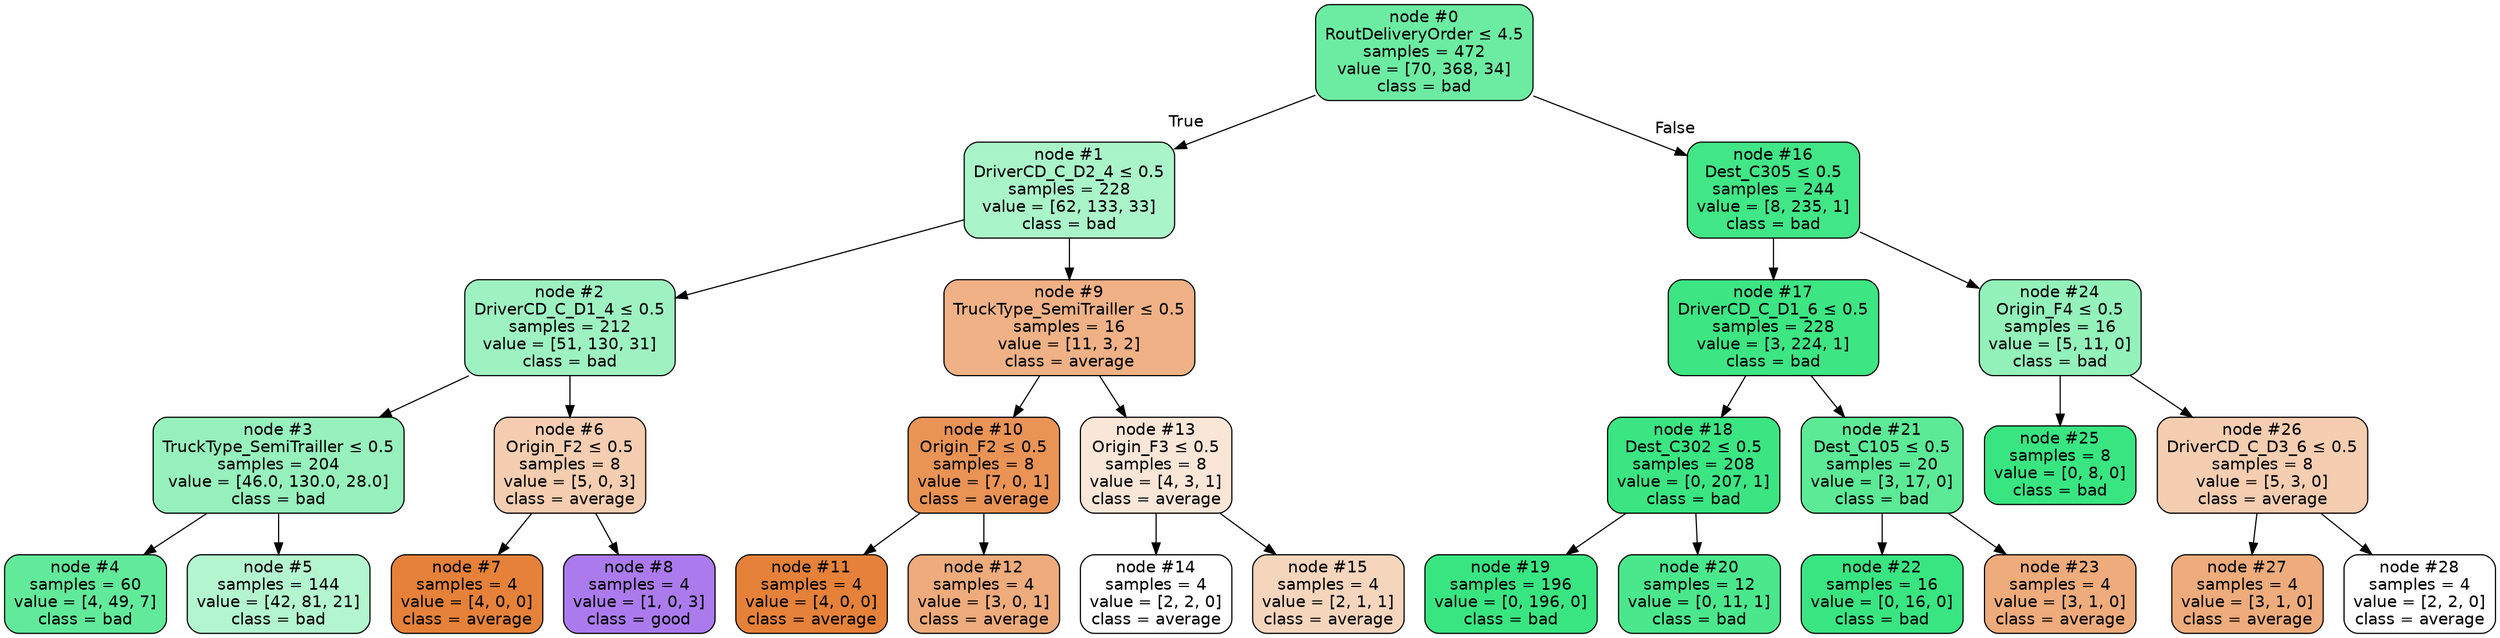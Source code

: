 digraph Tree {
node [shape=box, style="filled, rounded", color="black", fontname="helvetica"] ;
edge [fontname="helvetica"] ;
0 [label=<node &#35;0<br/>RoutDeliveryOrder &le; 4.5<br/>samples = 472<br/>value = [70, 368, 34]<br/>class = bad>, fillcolor="#6ceca2"] ;
1 [label=<node &#35;1<br/>DriverCD_C_D2_4 &le; 0.5<br/>samples = 228<br/>value = [62, 133, 33]<br/>class = bad>, fillcolor="#aaf4c9"] ;
0 -> 1 [labeldistance=2.5, labelangle=45, headlabel="True"] ;
2 [label=<node &#35;2<br/>DriverCD_C_D1_4 &le; 0.5<br/>samples = 212<br/>value = [51, 130, 31]<br/>class = bad>, fillcolor="#9ef2c1"] ;
1 -> 2 ;
3 [label=<node &#35;3<br/>TruckType_SemiTrailler &le; 0.5<br/>samples = 204<br/>value = [46.0, 130.0, 28.0]<br/>class = bad>, fillcolor="#96f1bc"] ;
2 -> 3 ;
4 [label=<node &#35;4<br/>samples = 60<br/>value = [4, 49, 7]<br/>class = bad>, fillcolor="#62ea9b"] ;
3 -> 4 ;
5 [label=<node &#35;5<br/>samples = 144<br/>value = [42, 81, 21]<br/>class = bad>, fillcolor="#b3f5cf"] ;
3 -> 5 ;
6 [label=<node &#35;6<br/>Origin_F2 &le; 0.5<br/>samples = 8<br/>value = [5, 0, 3]<br/>class = average>, fillcolor="#f5cdb0"] ;
2 -> 6 ;
7 [label=<node &#35;7<br/>samples = 4<br/>value = [4, 0, 0]<br/>class = average>, fillcolor="#e58139"] ;
6 -> 7 ;
8 [label=<node &#35;8<br/>samples = 4<br/>value = [1, 0, 3]<br/>class = good>, fillcolor="#ab7bee"] ;
6 -> 8 ;
9 [label=<node &#35;9<br/>TruckType_SemiTrailler &le; 0.5<br/>samples = 16<br/>value = [11, 3, 2]<br/>class = average>, fillcolor="#efb185"] ;
1 -> 9 ;
10 [label=<node &#35;10<br/>Origin_F2 &le; 0.5<br/>samples = 8<br/>value = [7, 0, 1]<br/>class = average>, fillcolor="#e99355"] ;
9 -> 10 ;
11 [label=<node &#35;11<br/>samples = 4<br/>value = [4, 0, 0]<br/>class = average>, fillcolor="#e58139"] ;
10 -> 11 ;
12 [label=<node &#35;12<br/>samples = 4<br/>value = [3, 0, 1]<br/>class = average>, fillcolor="#eeab7b"] ;
10 -> 12 ;
13 [label=<node &#35;13<br/>Origin_F3 &le; 0.5<br/>samples = 8<br/>value = [4, 3, 1]<br/>class = average>, fillcolor="#fae6d7"] ;
9 -> 13 ;
14 [label=<node &#35;14<br/>samples = 4<br/>value = [2, 2, 0]<br/>class = average>, fillcolor="#ffffff"] ;
13 -> 14 ;
15 [label=<node &#35;15<br/>samples = 4<br/>value = [2, 1, 1]<br/>class = average>, fillcolor="#f6d5bd"] ;
13 -> 15 ;
16 [label=<node &#35;16<br/>Dest_C305 &le; 0.5<br/>samples = 244<br/>value = [8, 235, 1]<br/>class = bad>, fillcolor="#41e686"] ;
0 -> 16 [labeldistance=2.5, labelangle=-45, headlabel="False"] ;
17 [label=<node &#35;17<br/>DriverCD_C_D1_6 &le; 0.5<br/>samples = 228<br/>value = [3, 224, 1]<br/>class = bad>, fillcolor="#3de583"] ;
16 -> 17 ;
18 [label=<node &#35;18<br/>Dest_C302 &le; 0.5<br/>samples = 208<br/>value = [0, 207, 1]<br/>class = bad>, fillcolor="#3ae582"] ;
17 -> 18 ;
19 [label=<node &#35;19<br/>samples = 196<br/>value = [0, 196, 0]<br/>class = bad>, fillcolor="#39e581"] ;
18 -> 19 ;
20 [label=<node &#35;20<br/>samples = 12<br/>value = [0, 11, 1]<br/>class = bad>, fillcolor="#4be78c"] ;
18 -> 20 ;
21 [label=<node &#35;21<br/>Dest_C105 &le; 0.5<br/>samples = 20<br/>value = [3, 17, 0]<br/>class = bad>, fillcolor="#5cea97"] ;
17 -> 21 ;
22 [label=<node &#35;22<br/>samples = 16<br/>value = [0, 16, 0]<br/>class = bad>, fillcolor="#39e581"] ;
21 -> 22 ;
23 [label=<node &#35;23<br/>samples = 4<br/>value = [3, 1, 0]<br/>class = average>, fillcolor="#eeab7b"] ;
21 -> 23 ;
24 [label=<node &#35;24<br/>Origin_F4 &le; 0.5<br/>samples = 16<br/>value = [5, 11, 0]<br/>class = bad>, fillcolor="#93f1ba"] ;
16 -> 24 ;
25 [label=<node &#35;25<br/>samples = 8<br/>value = [0, 8, 0]<br/>class = bad>, fillcolor="#39e581"] ;
24 -> 25 ;
26 [label=<node &#35;26<br/>DriverCD_C_D3_6 &le; 0.5<br/>samples = 8<br/>value = [5, 3, 0]<br/>class = average>, fillcolor="#f5cdb0"] ;
24 -> 26 ;
27 [label=<node &#35;27<br/>samples = 4<br/>value = [3, 1, 0]<br/>class = average>, fillcolor="#eeab7b"] ;
26 -> 27 ;
28 [label=<node &#35;28<br/>samples = 4<br/>value = [2, 2, 0]<br/>class = average>, fillcolor="#ffffff"] ;
26 -> 28 ;
}
